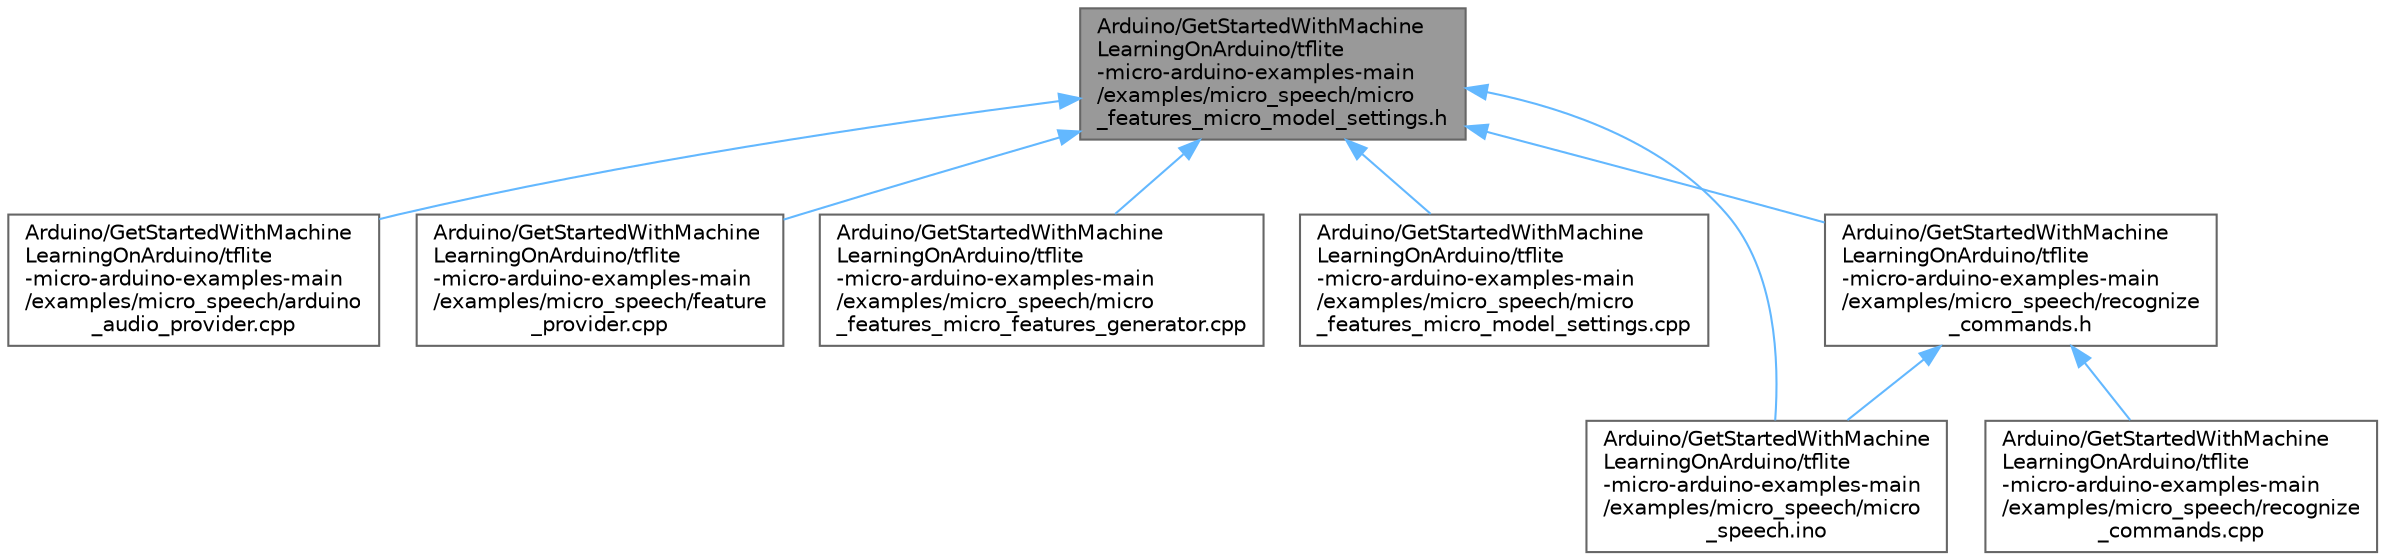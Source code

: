 digraph "Arduino/GetStartedWithMachineLearningOnArduino/tflite-micro-arduino-examples-main/examples/micro_speech/micro_features_micro_model_settings.h"
{
 // LATEX_PDF_SIZE
  bgcolor="transparent";
  edge [fontname=Helvetica,fontsize=10,labelfontname=Helvetica,labelfontsize=10];
  node [fontname=Helvetica,fontsize=10,shape=box,height=0.2,width=0.4];
  Node1 [id="Node000001",label="Arduino/GetStartedWithMachine\lLearningOnArduino/tflite\l-micro-arduino-examples-main\l/examples/micro_speech/micro\l_features_micro_model_settings.h",height=0.2,width=0.4,color="gray40", fillcolor="grey60", style="filled", fontcolor="black",tooltip=" "];
  Node1 -> Node2 [id="edge1_Node000001_Node000002",dir="back",color="steelblue1",style="solid",tooltip=" "];
  Node2 [id="Node000002",label="Arduino/GetStartedWithMachine\lLearningOnArduino/tflite\l-micro-arduino-examples-main\l/examples/micro_speech/arduino\l_audio_provider.cpp",height=0.2,width=0.4,color="grey40", fillcolor="white", style="filled",URL="$arduino__audio__provider_8cpp.html",tooltip=" "];
  Node1 -> Node3 [id="edge2_Node000001_Node000003",dir="back",color="steelblue1",style="solid",tooltip=" "];
  Node3 [id="Node000003",label="Arduino/GetStartedWithMachine\lLearningOnArduino/tflite\l-micro-arduino-examples-main\l/examples/micro_speech/feature\l_provider.cpp",height=0.2,width=0.4,color="grey40", fillcolor="white", style="filled",URL="$feature__provider_8cpp.html",tooltip=" "];
  Node1 -> Node4 [id="edge3_Node000001_Node000004",dir="back",color="steelblue1",style="solid",tooltip=" "];
  Node4 [id="Node000004",label="Arduino/GetStartedWithMachine\lLearningOnArduino/tflite\l-micro-arduino-examples-main\l/examples/micro_speech/micro\l_features_micro_features_generator.cpp",height=0.2,width=0.4,color="grey40", fillcolor="white", style="filled",URL="$micro__features__micro__features__generator_8cpp.html",tooltip=" "];
  Node1 -> Node5 [id="edge4_Node000001_Node000005",dir="back",color="steelblue1",style="solid",tooltip=" "];
  Node5 [id="Node000005",label="Arduino/GetStartedWithMachine\lLearningOnArduino/tflite\l-micro-arduino-examples-main\l/examples/micro_speech/micro\l_features_micro_model_settings.cpp",height=0.2,width=0.4,color="grey40", fillcolor="white", style="filled",URL="$micro__features__micro__model__settings_8cpp.html",tooltip=" "];
  Node1 -> Node6 [id="edge5_Node000001_Node000006",dir="back",color="steelblue1",style="solid",tooltip=" "];
  Node6 [id="Node000006",label="Arduino/GetStartedWithMachine\lLearningOnArduino/tflite\l-micro-arduino-examples-main\l/examples/micro_speech/micro\l_speech.ino",height=0.2,width=0.4,color="grey40", fillcolor="white", style="filled",URL="$micro__speech_8ino.html",tooltip=" "];
  Node1 -> Node7 [id="edge6_Node000001_Node000007",dir="back",color="steelblue1",style="solid",tooltip=" "];
  Node7 [id="Node000007",label="Arduino/GetStartedWithMachine\lLearningOnArduino/tflite\l-micro-arduino-examples-main\l/examples/micro_speech/recognize\l_commands.h",height=0.2,width=0.4,color="grey40", fillcolor="white", style="filled",URL="$recognize__commands_8h.html",tooltip=" "];
  Node7 -> Node6 [id="edge7_Node000007_Node000006",dir="back",color="steelblue1",style="solid",tooltip=" "];
  Node7 -> Node8 [id="edge8_Node000007_Node000008",dir="back",color="steelblue1",style="solid",tooltip=" "];
  Node8 [id="Node000008",label="Arduino/GetStartedWithMachine\lLearningOnArduino/tflite\l-micro-arduino-examples-main\l/examples/micro_speech/recognize\l_commands.cpp",height=0.2,width=0.4,color="grey40", fillcolor="white", style="filled",URL="$recognize__commands_8cpp.html",tooltip=" "];
}
